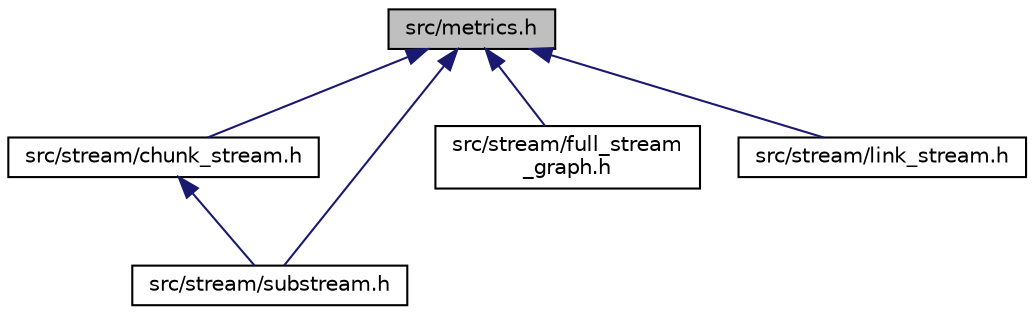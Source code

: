 digraph "src/metrics.h"
{
 // LATEX_PDF_SIZE
  edge [fontname="Helvetica",fontsize="10",labelfontname="Helvetica",labelfontsize="10"];
  node [fontname="Helvetica",fontsize="10",shape=record];
  Node1 [label="src/metrics.h",height=0.2,width=0.4,color="black", fillcolor="grey75", style="filled", fontcolor="black",tooltip="Functions to compute metrics on a Stream."];
  Node1 -> Node2 [dir="back",color="midnightblue",fontsize="10",style="solid"];
  Node2 [label="src/stream/chunk_stream.h",height=0.2,width=0.4,color="black", fillcolor="white", style="filled",URL="$chunk__stream_8h_source.html",tooltip=" "];
  Node2 -> Node3 [dir="back",color="midnightblue",fontsize="10",style="solid"];
  Node3 [label="src/stream/substream.h",height=0.2,width=0.4,color="black", fillcolor="white", style="filled",URL="$substream_8h_source.html",tooltip=" "];
  Node1 -> Node4 [dir="back",color="midnightblue",fontsize="10",style="solid"];
  Node4 [label="src/stream/full_stream\l_graph.h",height=0.2,width=0.4,color="black", fillcolor="white", style="filled",URL="$full__stream__graph_8h.html",tooltip="A wrapper around a StreamGraph to use it as a Stream. It does not do any transformation on the Stream..."];
  Node1 -> Node5 [dir="back",color="midnightblue",fontsize="10",style="solid"];
  Node5 [label="src/stream/link_stream.h",height=0.2,width=0.4,color="black", fillcolor="white", style="filled",URL="$link__stream_8h_source.html",tooltip=" "];
  Node1 -> Node3 [dir="back",color="midnightblue",fontsize="10",style="solid"];
}
